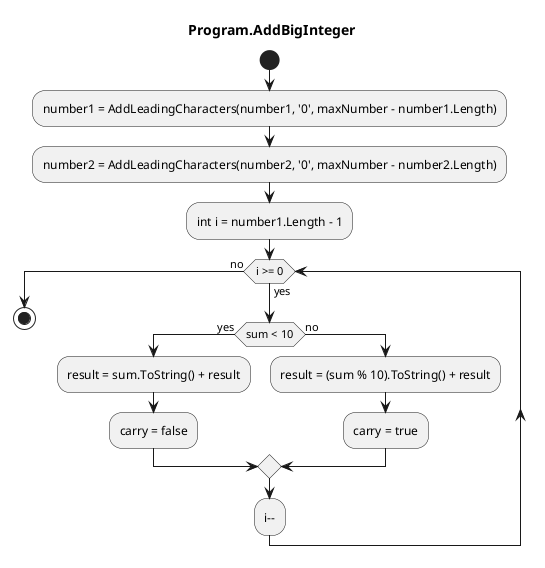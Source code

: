 @startuml Program.AddBigInteger
title Program.AddBigInteger
start
:number1 = AddLeadingCharacters(number1, '0', maxNumber - number1.Length);
:number2 = AddLeadingCharacters(number2, '0', maxNumber - number2.Length);
:int i = number1.Length - 1;
while (i >= 0) is (yes)
    if (sum < 10) then (yes)
        :result = sum.ToString() + result;
        :carry = false;
      else (no)
          :result = (sum % 10).ToString() + result;
          :carry = true;
    endif
:i--;
endwhile (no)
stop
@enduml
